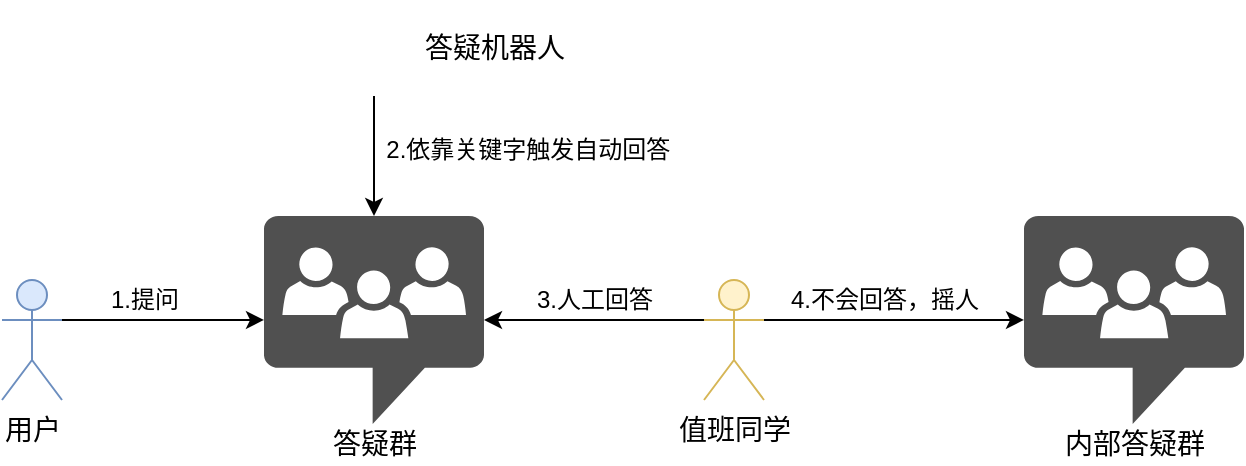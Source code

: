<mxfile version="14.0.1" type="github">
  <diagram id="5H4dI7PEearqRlF0eSpC" name="Page-1">
    <mxGraphModel dx="786" dy="514" grid="1" gridSize="10" guides="1" tooltips="1" connect="1" arrows="1" fold="1" page="1" pageScale="1" pageWidth="827" pageHeight="1169" math="0" shadow="0">
      <root>
        <mxCell id="0" />
        <mxCell id="1" parent="0" />
        <mxCell id="xwZ62APz7W_3eK_Ymizy-3" style="edgeStyle=orthogonalEdgeStyle;rounded=0;orthogonalLoop=1;jettySize=auto;html=1;exitX=1;exitY=0.333;exitDx=0;exitDy=0;exitPerimeter=0;" edge="1" parent="1" source="xwZ62APz7W_3eK_Ymizy-1" target="xwZ62APz7W_3eK_Ymizy-2">
          <mxGeometry relative="1" as="geometry" />
        </mxCell>
        <mxCell id="xwZ62APz7W_3eK_Ymizy-1" value="&lt;font style=&quot;font-size: 14px&quot;&gt;用户&lt;/font&gt;" style="shape=umlActor;verticalLabelPosition=bottom;verticalAlign=top;html=1;outlineConnect=0;fillColor=#dae8fc;strokeColor=#6c8ebf;" vertex="1" parent="1">
          <mxGeometry x="179" y="170" width="30" height="60" as="geometry" />
        </mxCell>
        <mxCell id="xwZ62APz7W_3eK_Ymizy-2" value="" style="pointerEvents=1;shadow=0;dashed=0;html=1;strokeColor=none;fillColor=#505050;labelPosition=center;verticalLabelPosition=bottom;verticalAlign=top;outlineConnect=0;align=center;shape=mxgraph.office.communications.chat_room;" vertex="1" parent="1">
          <mxGeometry x="310" y="138" width="110" height="104" as="geometry" />
        </mxCell>
        <mxCell id="xwZ62APz7W_3eK_Ymizy-5" style="edgeStyle=orthogonalEdgeStyle;rounded=0;orthogonalLoop=1;jettySize=auto;html=1;exitX=0.5;exitY=1;exitDx=0;exitDy=0;" edge="1" parent="1" source="xwZ62APz7W_3eK_Ymizy-4" target="xwZ62APz7W_3eK_Ymizy-2">
          <mxGeometry relative="1" as="geometry" />
        </mxCell>
        <mxCell id="xwZ62APz7W_3eK_Ymizy-4" value="" style="shape=image;html=1;verticalAlign=top;verticalLabelPosition=bottom;labelBackgroundColor=#ffffff;imageAspect=0;aspect=fixed;image=https://cdn4.iconfinder.com/data/icons/top-search-7/128/_android_logo_robot_interface_media_social_-128.png" vertex="1" parent="1">
          <mxGeometry x="341" y="30" width="48" height="48" as="geometry" />
        </mxCell>
        <mxCell id="xwZ62APz7W_3eK_Ymizy-9" style="edgeStyle=orthogonalEdgeStyle;rounded=0;orthogonalLoop=1;jettySize=auto;html=1;exitX=0;exitY=0.333;exitDx=0;exitDy=0;exitPerimeter=0;" edge="1" parent="1" source="xwZ62APz7W_3eK_Ymizy-6" target="xwZ62APz7W_3eK_Ymizy-2">
          <mxGeometry relative="1" as="geometry" />
        </mxCell>
        <mxCell id="xwZ62APz7W_3eK_Ymizy-16" style="edgeStyle=orthogonalEdgeStyle;rounded=0;orthogonalLoop=1;jettySize=auto;html=1;exitX=1;exitY=0.333;exitDx=0;exitDy=0;exitPerimeter=0;fontSize=12;" edge="1" parent="1" source="xwZ62APz7W_3eK_Ymizy-6" target="xwZ62APz7W_3eK_Ymizy-14">
          <mxGeometry relative="1" as="geometry" />
        </mxCell>
        <mxCell id="xwZ62APz7W_3eK_Ymizy-6" value="&lt;font style=&quot;font-size: 14px&quot;&gt;值班同学&lt;/font&gt;" style="shape=umlActor;verticalLabelPosition=bottom;verticalAlign=top;html=1;outlineConnect=0;fillColor=#fff2cc;strokeColor=#d6b656;" vertex="1" parent="1">
          <mxGeometry x="530" y="170" width="30" height="60" as="geometry" />
        </mxCell>
        <mxCell id="xwZ62APz7W_3eK_Ymizy-7" value="答疑机器人" style="text;html=1;align=center;verticalAlign=middle;resizable=0;points=[];autosize=1;fontSize=14;" vertex="1" parent="1">
          <mxGeometry x="380" y="44" width="90" height="20" as="geometry" />
        </mxCell>
        <mxCell id="xwZ62APz7W_3eK_Ymizy-10" value="答疑群" style="text;html=1;align=center;verticalAlign=middle;resizable=0;points=[];autosize=1;fontSize=14;" vertex="1" parent="1">
          <mxGeometry x="335" y="242" width="60" height="20" as="geometry" />
        </mxCell>
        <mxCell id="xwZ62APz7W_3eK_Ymizy-11" value="&lt;font style=&quot;font-size: 12px;&quot;&gt;1.提问&lt;/font&gt;" style="text;html=1;align=center;verticalAlign=middle;resizable=0;points=[];autosize=1;fontSize=12;" vertex="1" parent="1">
          <mxGeometry x="225" y="170" width="50" height="20" as="geometry" />
        </mxCell>
        <mxCell id="xwZ62APz7W_3eK_Ymizy-12" value="&amp;nbsp; &amp;nbsp; 2.依靠关键字触发自动回答" style="text;html=1;align=center;verticalAlign=middle;resizable=0;points=[];autosize=1;fontSize=12;" vertex="1" parent="1">
          <mxGeometry x="350" y="95" width="170" height="20" as="geometry" />
        </mxCell>
        <mxCell id="xwZ62APz7W_3eK_Ymizy-13" value="3.人工回答" style="text;html=1;align=center;verticalAlign=middle;resizable=0;points=[];autosize=1;fontSize=12;" vertex="1" parent="1">
          <mxGeometry x="440" y="170" width="70" height="20" as="geometry" />
        </mxCell>
        <mxCell id="xwZ62APz7W_3eK_Ymizy-14" value="" style="pointerEvents=1;shadow=0;dashed=0;html=1;strokeColor=none;fillColor=#505050;labelPosition=center;verticalLabelPosition=bottom;verticalAlign=top;outlineConnect=0;align=center;shape=mxgraph.office.communications.chat_room;" vertex="1" parent="1">
          <mxGeometry x="690" y="138" width="110" height="104" as="geometry" />
        </mxCell>
        <mxCell id="xwZ62APz7W_3eK_Ymizy-15" value="内部答疑群" style="text;html=1;align=center;verticalAlign=middle;resizable=0;points=[];autosize=1;fontSize=14;" vertex="1" parent="1">
          <mxGeometry x="700" y="242" width="90" height="20" as="geometry" />
        </mxCell>
        <mxCell id="xwZ62APz7W_3eK_Ymizy-17" value="4.不会回答，摇人" style="text;html=1;align=center;verticalAlign=middle;resizable=0;points=[];autosize=1;fontSize=12;" vertex="1" parent="1">
          <mxGeometry x="565" y="170" width="110" height="20" as="geometry" />
        </mxCell>
      </root>
    </mxGraphModel>
  </diagram>
</mxfile>
